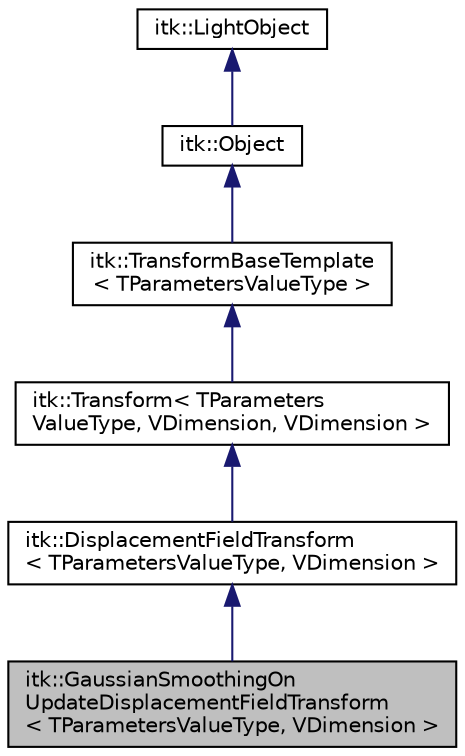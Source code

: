 digraph "itk::GaussianSmoothingOnUpdateDisplacementFieldTransform&lt; TParametersValueType, VDimension &gt;"
{
 // LATEX_PDF_SIZE
  edge [fontname="Helvetica",fontsize="10",labelfontname="Helvetica",labelfontsize="10"];
  node [fontname="Helvetica",fontsize="10",shape=record];
  Node1 [label="itk::GaussianSmoothingOn\lUpdateDisplacementFieldTransform\l\< TParametersValueType, VDimension \>",height=0.2,width=0.4,color="black", fillcolor="grey75", style="filled", fontcolor="black",tooltip="Modifies the UpdateTransformParameters method to peform a Gaussian smoothing of the displacement fiel..."];
  Node2 -> Node1 [dir="back",color="midnightblue",fontsize="10",style="solid",fontname="Helvetica"];
  Node2 [label="itk::DisplacementFieldTransform\l\< TParametersValueType, VDimension \>",height=0.2,width=0.4,color="black", fillcolor="white", style="filled",URL="$classitk_1_1DisplacementFieldTransform.html",tooltip="Provides local/dense/high-dimensionality transformation via a a displacement field."];
  Node3 -> Node2 [dir="back",color="midnightblue",fontsize="10",style="solid",fontname="Helvetica"];
  Node3 [label="itk::Transform\< TParameters\lValueType, VDimension, VDimension \>",height=0.2,width=0.4,color="black", fillcolor="white", style="filled",URL="$classitk_1_1Transform.html",tooltip=" "];
  Node4 -> Node3 [dir="back",color="midnightblue",fontsize="10",style="solid",fontname="Helvetica"];
  Node4 [label="itk::TransformBaseTemplate\l\< TParametersValueType \>",height=0.2,width=0.4,color="black", fillcolor="white", style="filled",URL="$classitk_1_1TransformBaseTemplate.html",tooltip=" "];
  Node5 -> Node4 [dir="back",color="midnightblue",fontsize="10",style="solid",fontname="Helvetica"];
  Node5 [label="itk::Object",height=0.2,width=0.4,color="black", fillcolor="white", style="filled",URL="$classitk_1_1Object.html",tooltip="Base class for most ITK classes."];
  Node6 -> Node5 [dir="back",color="midnightblue",fontsize="10",style="solid",fontname="Helvetica"];
  Node6 [label="itk::LightObject",height=0.2,width=0.4,color="black", fillcolor="white", style="filled",URL="$classitk_1_1LightObject.html",tooltip="Light weight base class for most itk classes."];
}
